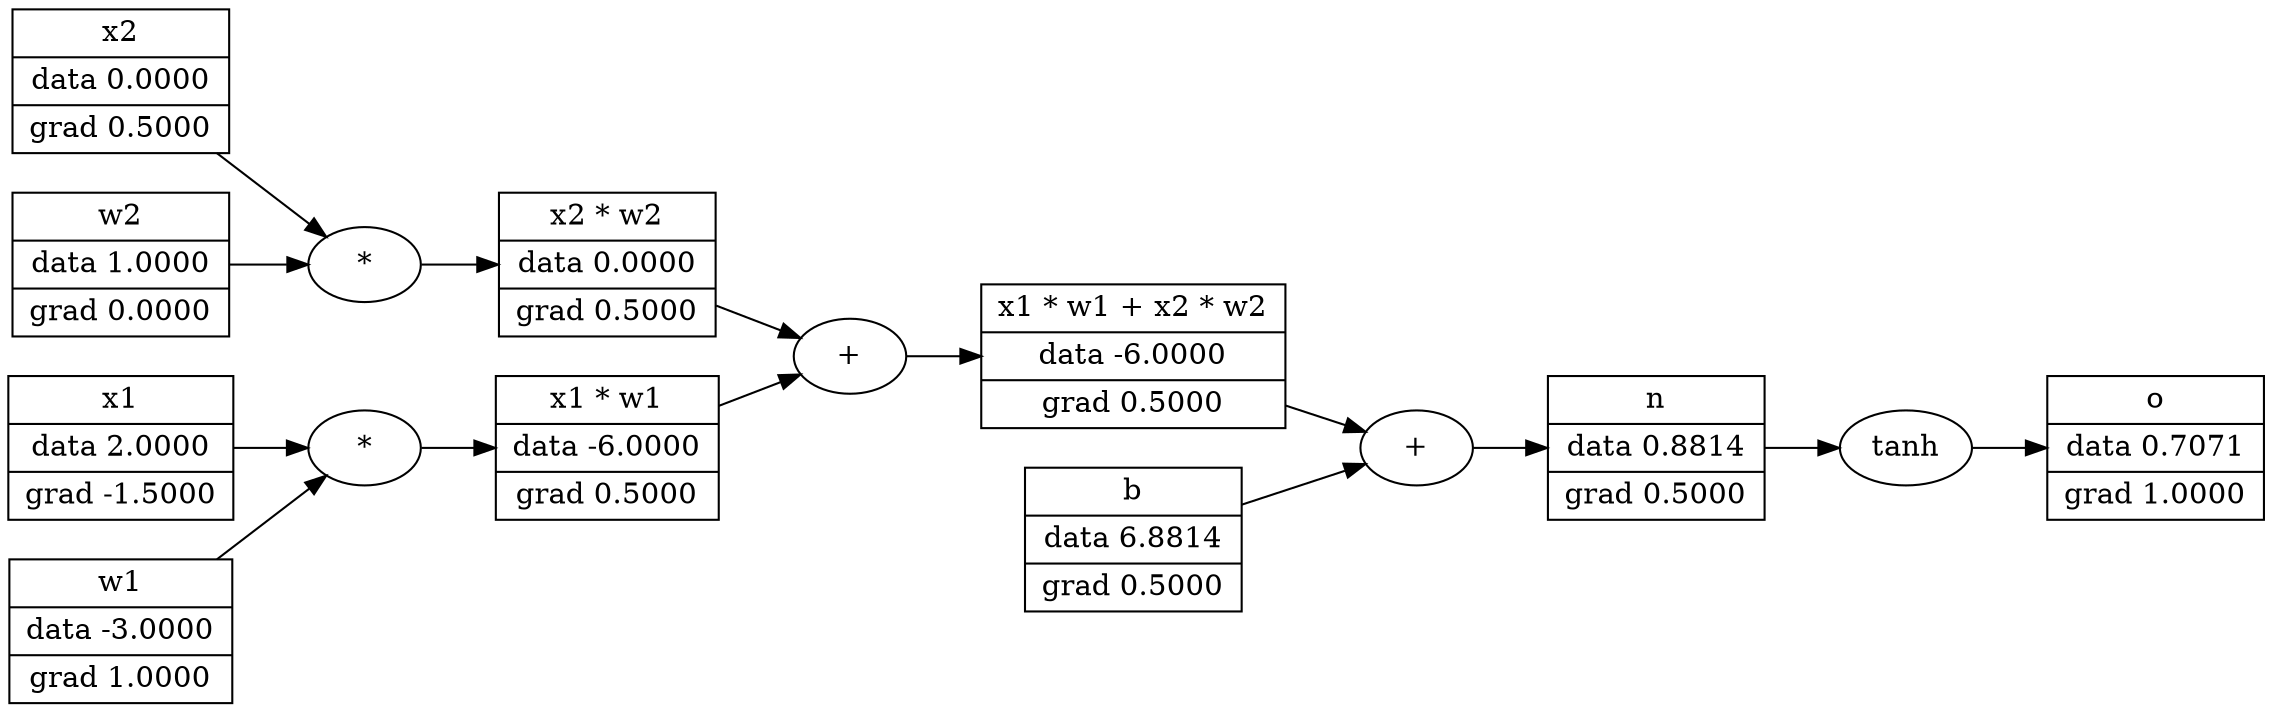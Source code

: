digraph {
	graph [rankdir=LR]
	1737310341008 [label="x2 | data 0.0000 | grad 0.5000" shape=record]
	1737305568336 [label="x1 * w1 | data -6.0000 | grad 0.5000" shape=record]
	"1737305568336*" [label="*"]
	"1737305568336*" -> 1737305568336
	1737012808912 [label="x1 | data 2.0000 | grad -1.5000" shape=record]
	1737305457424 [label="x2 * w2 | data 0.0000 | grad 0.5000" shape=record]
	"1737305457424*" [label="*"]
	"1737305457424*" -> 1737305457424
	1737012845328 [label="b | data 6.8814 | grad 0.5000" shape=record]
	1737313628496 [label="n | data 0.8814 | grad 0.5000" shape=record]
	"1737313628496+" [label="+"]
	"1737313628496+" -> 1737313628496
	1737309820752 [label="o | data 0.7071 | grad 1.0000" shape=record]
	"1737309820752tanh" [label=tanh]
	"1737309820752tanh" -> 1737309820752
	1737012838736 [label="w2 | data 1.0000 | grad 0.0000" shape=record]
	1737310939984 [label="w1 | data -3.0000 | grad 1.0000" shape=record]
	1737305457552 [label="x1 * w1 + x2 * w2 | data -6.0000 | grad 0.5000" shape=record]
	"1737305457552+" [label="+"]
	"1737305457552+" -> 1737305457552
	1737305568336 -> "1737305457552+"
	1737305457552 -> "1737313628496+"
	1737012808912 -> "1737305568336*"
	1737012838736 -> "1737305457424*"
	1737305457424 -> "1737305457552+"
	1737310939984 -> "1737305568336*"
	1737310341008 -> "1737305457424*"
	1737012845328 -> "1737313628496+"
	1737313628496 -> "1737309820752tanh"
}
